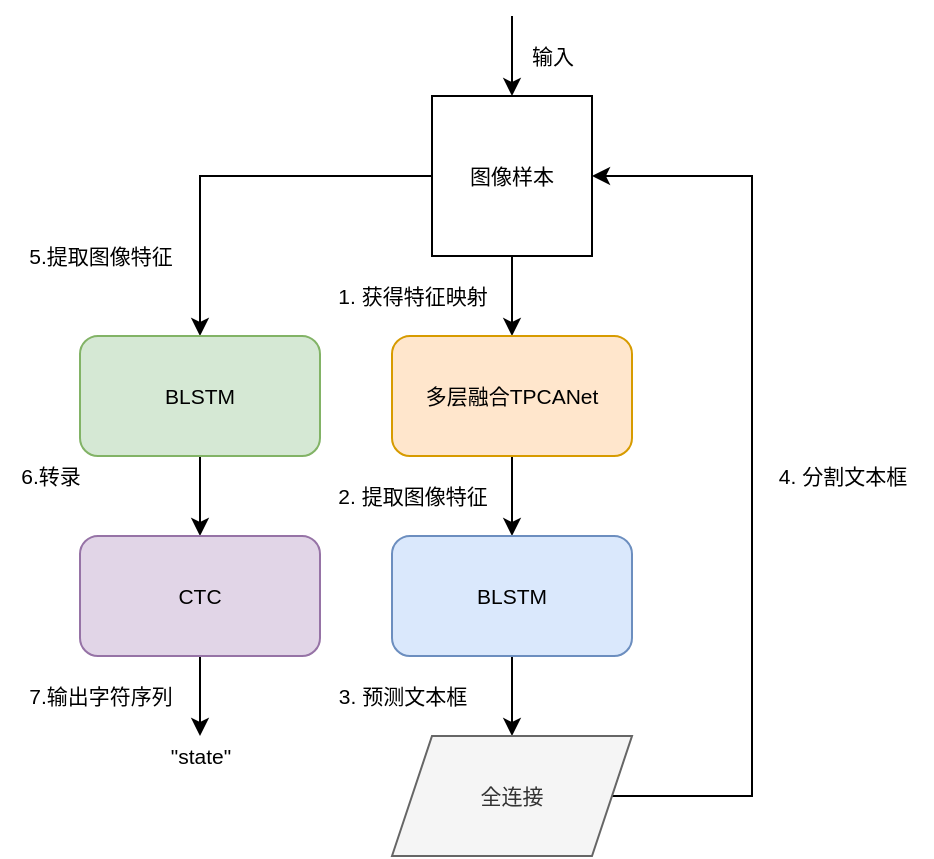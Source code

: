 <mxfile version="14.4.4" type="github">
  <diagram id="562_ZwYCnt7Hf36wuX_N" name="第 1 页">
    <mxGraphModel dx="1422" dy="802" grid="1" gridSize="10" guides="1" tooltips="1" connect="1" arrows="1" fold="1" page="1" pageScale="1" pageWidth="827" pageHeight="1169" math="0" shadow="0">
      <root>
        <mxCell id="0" />
        <mxCell id="1" parent="0" />
        <mxCell id="XVNDIklzSpNa81oofUdQ-9" value="" style="edgeStyle=orthogonalEdgeStyle;rounded=0;orthogonalLoop=1;jettySize=auto;html=1;fontSize=10.5;" parent="1" source="XVNDIklzSpNa81oofUdQ-1" target="XVNDIklzSpNa81oofUdQ-3" edge="1">
          <mxGeometry relative="1" as="geometry" />
        </mxCell>
        <mxCell id="XVNDIklzSpNa81oofUdQ-17" style="edgeStyle=orthogonalEdgeStyle;rounded=0;orthogonalLoop=1;jettySize=auto;html=1;exitX=0;exitY=0.5;exitDx=0;exitDy=0;entryX=0.5;entryY=0;entryDx=0;entryDy=0;fontSize=10.5;" parent="1" source="XVNDIklzSpNa81oofUdQ-1" target="XVNDIklzSpNa81oofUdQ-18" edge="1">
          <mxGeometry relative="1" as="geometry">
            <mxPoint x="420" y="100" as="targetPoint" />
          </mxGeometry>
        </mxCell>
        <mxCell id="XVNDIklzSpNa81oofUdQ-1" value="图像样本" style="whiteSpace=wrap;html=1;aspect=fixed;fontSize=10.5;" parent="1" vertex="1">
          <mxGeometry x="550" y="60" width="80" height="80" as="geometry" />
        </mxCell>
        <mxCell id="XVNDIklzSpNa81oofUdQ-2" value="5.提取图像特征" style="text;html=1;align=center;verticalAlign=middle;resizable=0;points=[];autosize=1;fontSize=10.5;" parent="1" vertex="1">
          <mxGeometry x="334" y="130" width="100" height="20" as="geometry" />
        </mxCell>
        <mxCell id="XVNDIklzSpNa81oofUdQ-10" value="" style="edgeStyle=orthogonalEdgeStyle;rounded=0;orthogonalLoop=1;jettySize=auto;html=1;fontSize=10.5;" parent="1" source="XVNDIklzSpNa81oofUdQ-3" target="XVNDIklzSpNa81oofUdQ-6" edge="1">
          <mxGeometry relative="1" as="geometry" />
        </mxCell>
        <mxCell id="XVNDIklzSpNa81oofUdQ-3" value="多层融合TPCANet" style="rounded=1;whiteSpace=wrap;html=1;fontSize=10.5;fillColor=#ffe6cc;strokeColor=#d79b00;" parent="1" vertex="1">
          <mxGeometry x="530" y="180" width="120" height="60" as="geometry" />
        </mxCell>
        <mxCell id="XVNDIklzSpNa81oofUdQ-11" value="" style="edgeStyle=orthogonalEdgeStyle;rounded=0;orthogonalLoop=1;jettySize=auto;html=1;fontSize=10.5;" parent="1" source="XVNDIklzSpNa81oofUdQ-6" target="XVNDIklzSpNa81oofUdQ-7" edge="1">
          <mxGeometry relative="1" as="geometry" />
        </mxCell>
        <mxCell id="XVNDIklzSpNa81oofUdQ-6" value="BLSTM" style="rounded=1;whiteSpace=wrap;html=1;fontSize=10.5;fillColor=#dae8fc;strokeColor=#6c8ebf;" parent="1" vertex="1">
          <mxGeometry x="530" y="280" width="120" height="60" as="geometry" />
        </mxCell>
        <mxCell id="XVNDIklzSpNa81oofUdQ-12" style="edgeStyle=orthogonalEdgeStyle;rounded=0;orthogonalLoop=1;jettySize=auto;html=1;exitX=1;exitY=0.5;exitDx=0;exitDy=0;entryX=1;entryY=0.5;entryDx=0;entryDy=0;fontSize=10.5;" parent="1" source="XVNDIklzSpNa81oofUdQ-7" target="XVNDIklzSpNa81oofUdQ-1" edge="1">
          <mxGeometry relative="1" as="geometry">
            <Array as="points">
              <mxPoint x="710" y="410" />
              <mxPoint x="710" y="100" />
            </Array>
          </mxGeometry>
        </mxCell>
        <mxCell id="XVNDIklzSpNa81oofUdQ-7" value="全连接" style="shape=parallelogram;perimeter=parallelogramPerimeter;whiteSpace=wrap;html=1;fixedSize=1;fontSize=10.5;fillColor=#f5f5f5;strokeColor=#666666;fontColor=#333333;" parent="1" vertex="1">
          <mxGeometry x="530" y="380" width="120" height="60" as="geometry" />
        </mxCell>
        <mxCell id="XVNDIklzSpNa81oofUdQ-13" value="&lt;span style=&quot;font-size: 10.5px;&quot;&gt;1. 获得特征映射&lt;/span&gt;" style="text;html=1;align=center;verticalAlign=middle;resizable=0;points=[];autosize=1;fontSize=10.5;" parent="1" vertex="1">
          <mxGeometry x="490" y="150" width="100" height="20" as="geometry" />
        </mxCell>
        <mxCell id="XVNDIklzSpNa81oofUdQ-14" value="&lt;span style=&quot;font-size: 10.5px;&quot;&gt;2. 提取图像特征&lt;/span&gt;" style="text;html=1;align=center;verticalAlign=middle;resizable=0;points=[];autosize=1;fontSize=10.5;" parent="1" vertex="1">
          <mxGeometry x="490" y="250" width="100" height="20" as="geometry" />
        </mxCell>
        <mxCell id="XVNDIklzSpNa81oofUdQ-15" value="&lt;span style=&quot;font-size: 10.5px;&quot;&gt;3. 预测文本框&lt;/span&gt;" style="text;html=1;align=center;verticalAlign=middle;resizable=0;points=[];autosize=1;fontSize=10.5;" parent="1" vertex="1">
          <mxGeometry x="490" y="350" width="90" height="20" as="geometry" />
        </mxCell>
        <mxCell id="XVNDIklzSpNa81oofUdQ-16" value="4. 分割文本框" style="text;html=1;align=center;verticalAlign=middle;resizable=0;points=[];autosize=1;fontSize=10.5;" parent="1" vertex="1">
          <mxGeometry x="710" y="240" width="90" height="20" as="geometry" />
        </mxCell>
        <mxCell id="XVNDIklzSpNa81oofUdQ-21" value="" style="edgeStyle=orthogonalEdgeStyle;rounded=0;orthogonalLoop=1;jettySize=auto;html=1;fontSize=10.5;" parent="1" source="XVNDIklzSpNa81oofUdQ-18" target="XVNDIklzSpNa81oofUdQ-19" edge="1">
          <mxGeometry relative="1" as="geometry" />
        </mxCell>
        <mxCell id="XVNDIklzSpNa81oofUdQ-18" value="BLSTM" style="rounded=1;whiteSpace=wrap;html=1;fontSize=10.5;fillColor=#d5e8d4;strokeColor=#82b366;" parent="1" vertex="1">
          <mxGeometry x="374" y="180" width="120" height="60" as="geometry" />
        </mxCell>
        <mxCell id="XVNDIklzSpNa81oofUdQ-24" value="" style="edgeStyle=orthogonalEdgeStyle;rounded=0;orthogonalLoop=1;jettySize=auto;html=1;fontSize=10.5;" parent="1" source="XVNDIklzSpNa81oofUdQ-19" target="XVNDIklzSpNa81oofUdQ-23" edge="1">
          <mxGeometry relative="1" as="geometry" />
        </mxCell>
        <mxCell id="XVNDIklzSpNa81oofUdQ-19" value="CTC" style="rounded=1;whiteSpace=wrap;html=1;fontSize=10.5;fillColor=#e1d5e7;strokeColor=#9673a6;" parent="1" vertex="1">
          <mxGeometry x="374" y="280" width="120" height="60" as="geometry" />
        </mxCell>
        <mxCell id="XVNDIklzSpNa81oofUdQ-22" value="6.转录" style="text;html=1;align=center;verticalAlign=middle;resizable=0;points=[];autosize=1;fontSize=10.5;" parent="1" vertex="1">
          <mxGeometry x="334" y="240" width="50" height="20" as="geometry" />
        </mxCell>
        <mxCell id="XVNDIklzSpNa81oofUdQ-23" value="&quot;state&quot;" style="text;html=1;align=center;verticalAlign=middle;resizable=0;points=[];autosize=1;fontSize=10.5;" parent="1" vertex="1">
          <mxGeometry x="409" y="380" width="50" height="20" as="geometry" />
        </mxCell>
        <mxCell id="XVNDIklzSpNa81oofUdQ-25" value="7.输出字符序列" style="text;html=1;align=center;verticalAlign=middle;resizable=0;points=[];autosize=1;fontSize=10.5;" parent="1" vertex="1">
          <mxGeometry x="334" y="350" width="100" height="20" as="geometry" />
        </mxCell>
        <mxCell id="XVNDIklzSpNa81oofUdQ-26" value="" style="endArrow=classic;html=1;fontSize=10.5;" parent="1" target="XVNDIklzSpNa81oofUdQ-1" edge="1">
          <mxGeometry width="50" height="50" relative="1" as="geometry">
            <mxPoint x="590" y="20" as="sourcePoint" />
            <mxPoint x="440" y="390" as="targetPoint" />
          </mxGeometry>
        </mxCell>
        <mxCell id="XVNDIklzSpNa81oofUdQ-27" value="输入" style="text;html=1;align=center;verticalAlign=middle;resizable=0;points=[];autosize=1;fontSize=10.5;" parent="1" vertex="1">
          <mxGeometry x="590" y="30" width="40" height="20" as="geometry" />
        </mxCell>
      </root>
    </mxGraphModel>
  </diagram>
</mxfile>
